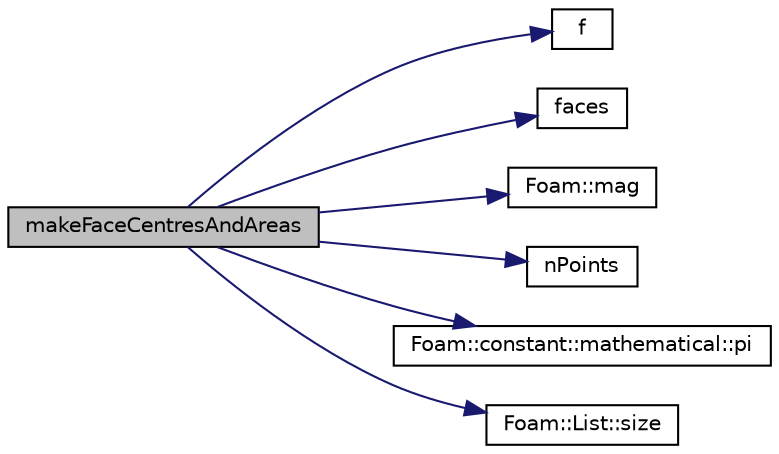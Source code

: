 digraph "makeFaceCentresAndAreas"
{
  bgcolor="transparent";
  edge [fontname="Helvetica",fontsize="10",labelfontname="Helvetica",labelfontsize="10"];
  node [fontname="Helvetica",fontsize="10",shape=record];
  rankdir="LR";
  Node2212 [label="makeFaceCentresAndAreas",height=0.2,width=0.4,color="black", fillcolor="grey75", style="filled", fontcolor="black"];
  Node2212 -> Node2213 [color="midnightblue",fontsize="10",style="solid",fontname="Helvetica"];
  Node2213 [label="f",height=0.2,width=0.4,color="black",URL="$a18335.html#a888be93833ac7a23170555c69c690288"];
  Node2212 -> Node2214 [color="midnightblue",fontsize="10",style="solid",fontname="Helvetica"];
  Node2214 [label="faces",height=0.2,width=0.4,color="black",URL="$a28685.html#a3669b3b29537f3a55bbd2ffa8c749f41",tooltip="Return faces. "];
  Node2212 -> Node2215 [color="midnightblue",fontsize="10",style="solid",fontname="Helvetica"];
  Node2215 [label="Foam::mag",height=0.2,width=0.4,color="black",URL="$a21851.html#a929da2a3fdcf3dacbbe0487d3a330dae"];
  Node2212 -> Node2216 [color="midnightblue",fontsize="10",style="solid",fontname="Helvetica"];
  Node2216 [label="nPoints",height=0.2,width=0.4,color="black",URL="$a28685.html#a1c886a784a597459dbf2d9470798e9dd"];
  Node2212 -> Node2217 [color="midnightblue",fontsize="10",style="solid",fontname="Helvetica"];
  Node2217 [label="Foam::constant::mathematical::pi",height=0.2,width=0.4,color="black",URL="$a21892.html#a731b8788a4c01586c35266c7ca4fed04"];
  Node2212 -> Node2218 [color="midnightblue",fontsize="10",style="solid",fontname="Helvetica"];
  Node2218 [label="Foam::List::size",height=0.2,width=0.4,color="black",URL="$a26833.html#a8a5f6fa29bd4b500caf186f60245b384",tooltip="Override size to be inconsistent with allocated storage. "];
}
